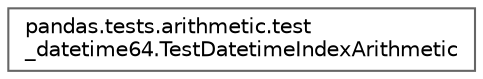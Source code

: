 digraph "Graphical Class Hierarchy"
{
 // LATEX_PDF_SIZE
  bgcolor="transparent";
  edge [fontname=Helvetica,fontsize=10,labelfontname=Helvetica,labelfontsize=10];
  node [fontname=Helvetica,fontsize=10,shape=box,height=0.2,width=0.4];
  rankdir="LR";
  Node0 [id="Node000000",label="pandas.tests.arithmetic.test\l_datetime64.TestDatetimeIndexArithmetic",height=0.2,width=0.4,color="grey40", fillcolor="white", style="filled",URL="$d3/d81/classpandas_1_1tests_1_1arithmetic_1_1test__datetime64_1_1TestDatetimeIndexArithmetic.html",tooltip=" "];
}
